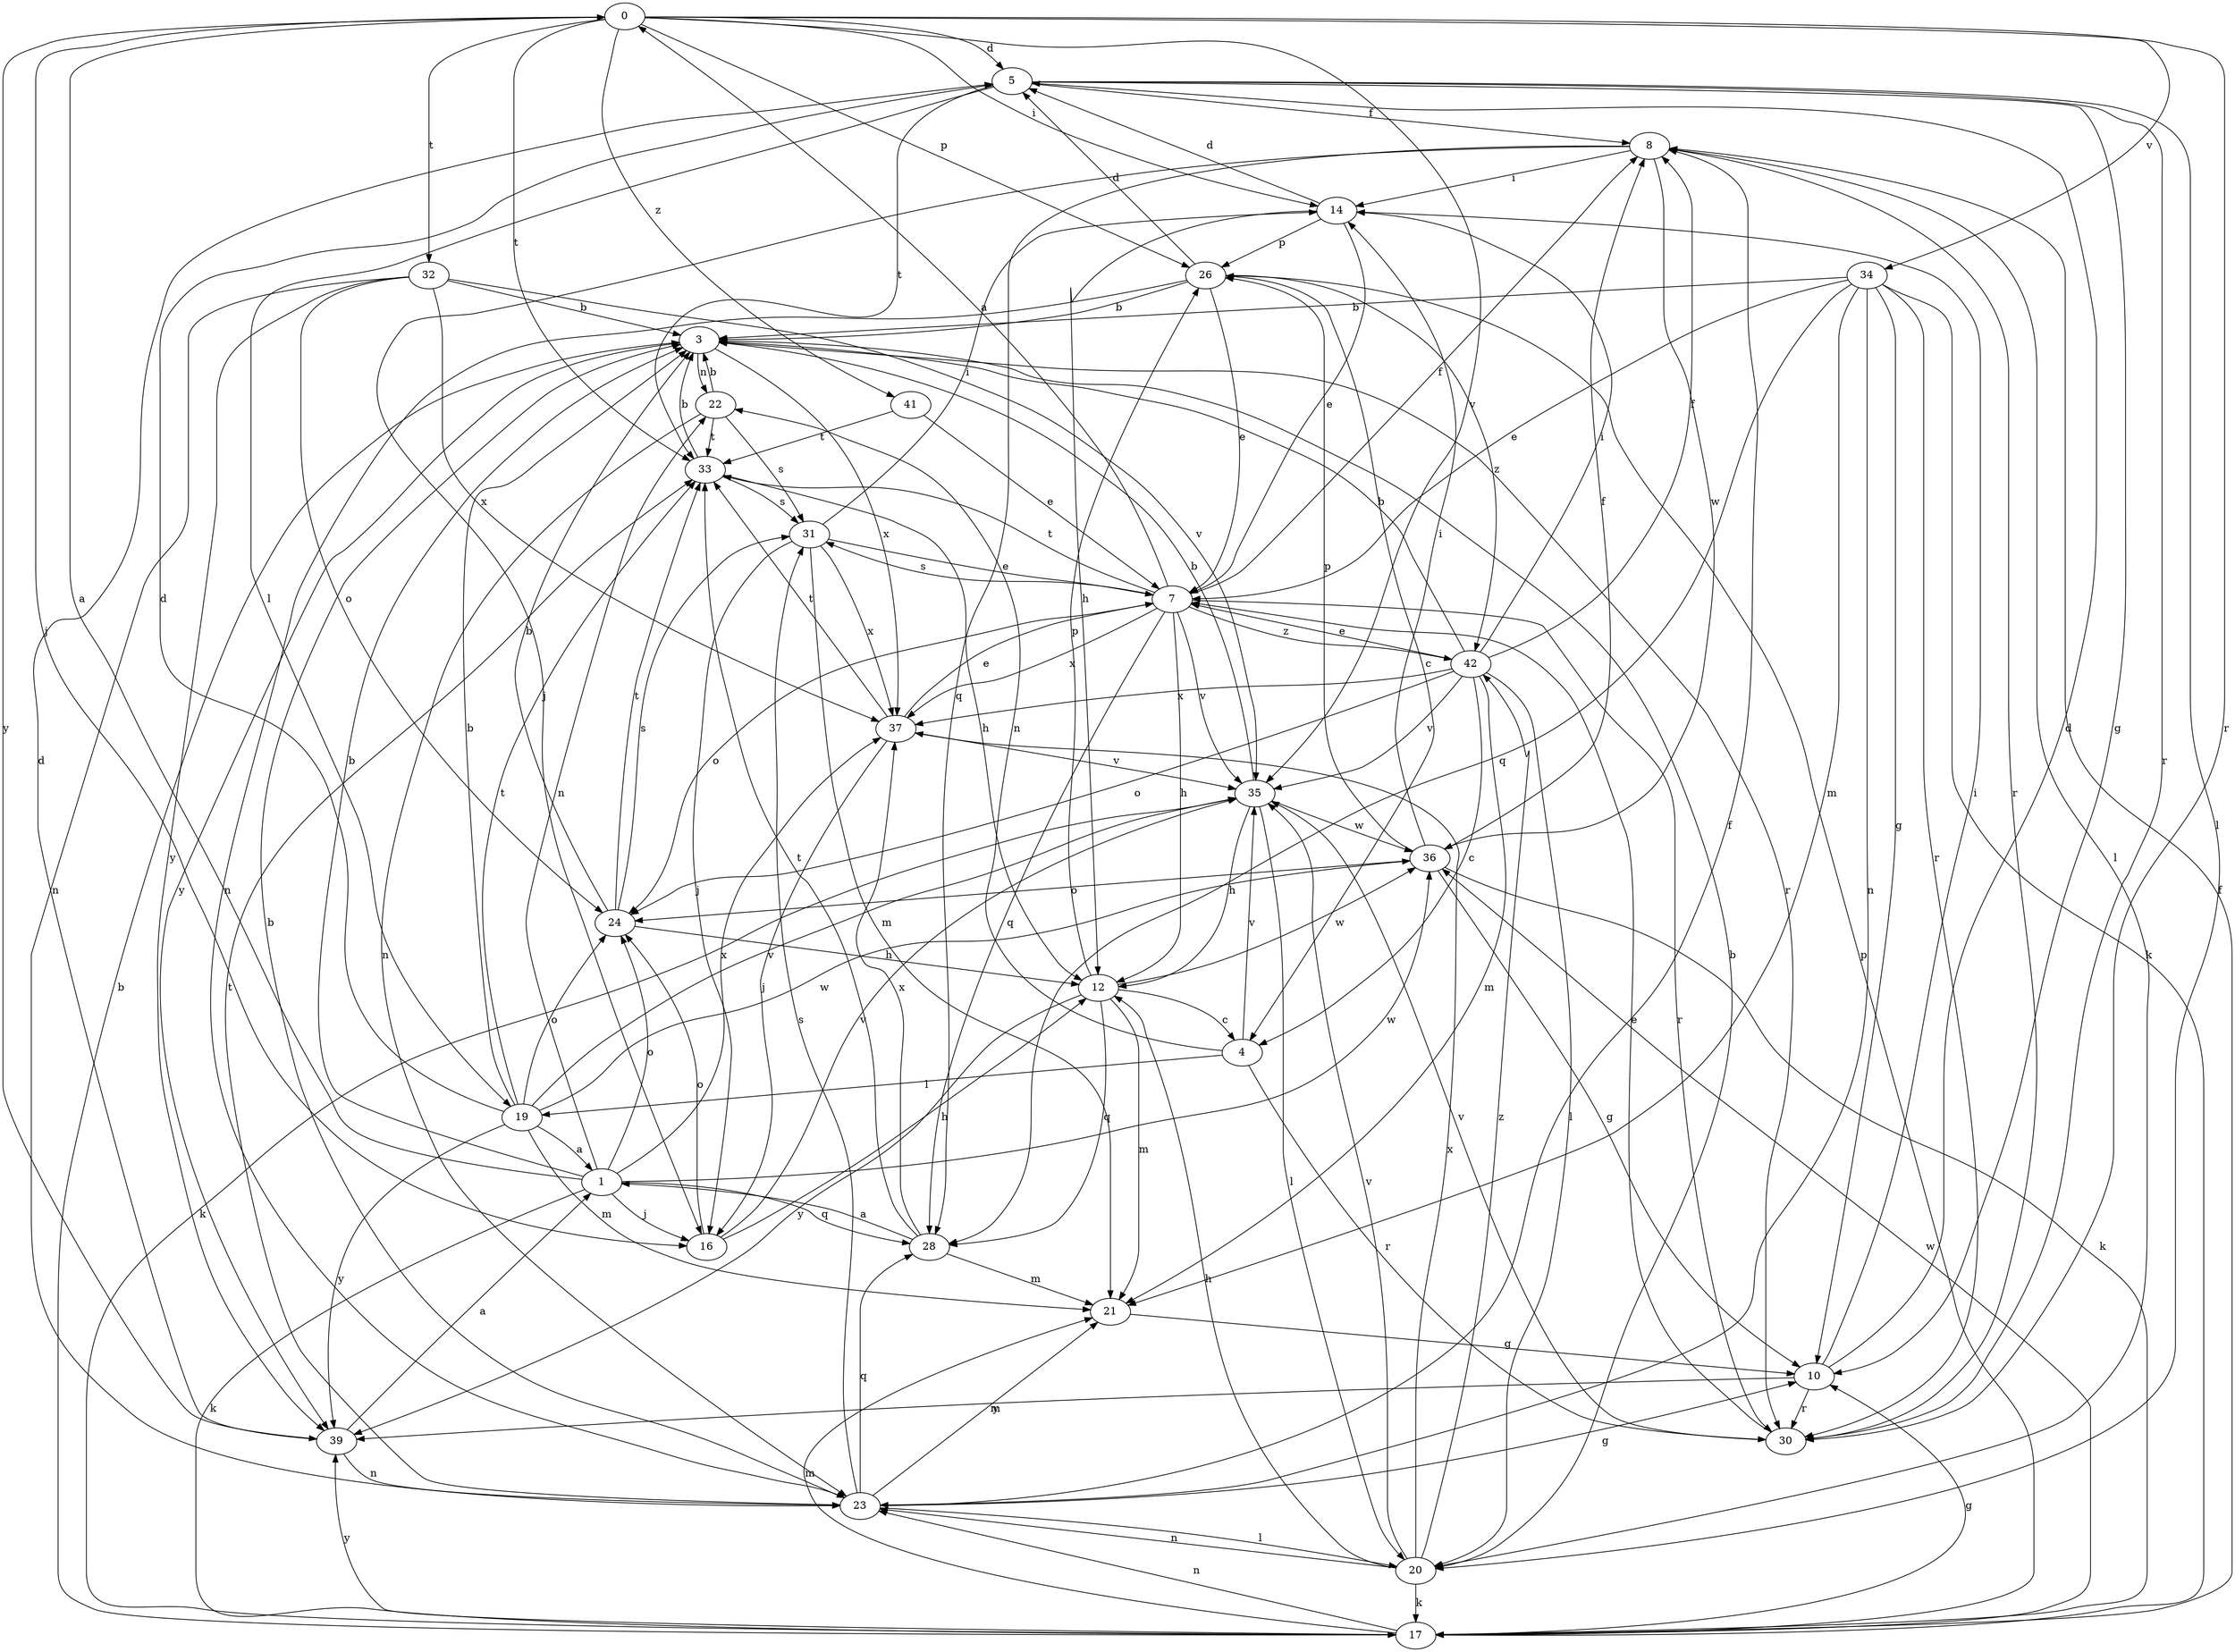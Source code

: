 strict digraph  {
0;
1;
3;
4;
5;
7;
8;
10;
12;
14;
16;
17;
19;
20;
21;
22;
23;
24;
26;
28;
30;
31;
32;
33;
34;
35;
36;
37;
39;
41;
42;
0 -> 5  [label=d];
0 -> 14  [label=i];
0 -> 16  [label=j];
0 -> 26  [label=p];
0 -> 30  [label=r];
0 -> 32  [label=t];
0 -> 33  [label=t];
0 -> 34  [label=v];
0 -> 35  [label=v];
0 -> 39  [label=y];
0 -> 41  [label=z];
1 -> 0  [label=a];
1 -> 3  [label=b];
1 -> 16  [label=j];
1 -> 17  [label=k];
1 -> 22  [label=n];
1 -> 24  [label=o];
1 -> 28  [label=q];
1 -> 36  [label=w];
1 -> 37  [label=x];
3 -> 22  [label=n];
3 -> 30  [label=r];
3 -> 37  [label=x];
3 -> 39  [label=y];
4 -> 19  [label=l];
4 -> 22  [label=n];
4 -> 30  [label=r];
4 -> 35  [label=v];
5 -> 8  [label=f];
5 -> 10  [label=g];
5 -> 19  [label=l];
5 -> 20  [label=l];
5 -> 30  [label=r];
5 -> 33  [label=t];
7 -> 0  [label=a];
7 -> 8  [label=f];
7 -> 12  [label=h];
7 -> 24  [label=o];
7 -> 28  [label=q];
7 -> 30  [label=r];
7 -> 31  [label=s];
7 -> 33  [label=t];
7 -> 35  [label=v];
7 -> 37  [label=x];
7 -> 42  [label=z];
8 -> 14  [label=i];
8 -> 16  [label=j];
8 -> 20  [label=l];
8 -> 28  [label=q];
8 -> 30  [label=r];
8 -> 36  [label=w];
10 -> 5  [label=d];
10 -> 14  [label=i];
10 -> 30  [label=r];
10 -> 39  [label=y];
12 -> 4  [label=c];
12 -> 21  [label=m];
12 -> 26  [label=p];
12 -> 28  [label=q];
12 -> 36  [label=w];
12 -> 39  [label=y];
14 -> 5  [label=d];
14 -> 7  [label=e];
14 -> 12  [label=h];
14 -> 26  [label=p];
16 -> 12  [label=h];
16 -> 24  [label=o];
16 -> 35  [label=v];
17 -> 3  [label=b];
17 -> 8  [label=f];
17 -> 10  [label=g];
17 -> 21  [label=m];
17 -> 23  [label=n];
17 -> 26  [label=p];
17 -> 36  [label=w];
17 -> 39  [label=y];
19 -> 1  [label=a];
19 -> 3  [label=b];
19 -> 5  [label=d];
19 -> 21  [label=m];
19 -> 24  [label=o];
19 -> 33  [label=t];
19 -> 35  [label=v];
19 -> 36  [label=w];
19 -> 39  [label=y];
20 -> 3  [label=b];
20 -> 12  [label=h];
20 -> 17  [label=k];
20 -> 23  [label=n];
20 -> 35  [label=v];
20 -> 37  [label=x];
20 -> 42  [label=z];
21 -> 10  [label=g];
22 -> 3  [label=b];
22 -> 23  [label=n];
22 -> 31  [label=s];
22 -> 33  [label=t];
23 -> 3  [label=b];
23 -> 8  [label=f];
23 -> 10  [label=g];
23 -> 20  [label=l];
23 -> 21  [label=m];
23 -> 28  [label=q];
23 -> 31  [label=s];
23 -> 33  [label=t];
24 -> 3  [label=b];
24 -> 12  [label=h];
24 -> 31  [label=s];
24 -> 33  [label=t];
26 -> 3  [label=b];
26 -> 4  [label=c];
26 -> 5  [label=d];
26 -> 7  [label=e];
26 -> 23  [label=n];
26 -> 42  [label=z];
28 -> 1  [label=a];
28 -> 21  [label=m];
28 -> 33  [label=t];
28 -> 37  [label=x];
30 -> 7  [label=e];
30 -> 35  [label=v];
31 -> 7  [label=e];
31 -> 14  [label=i];
31 -> 16  [label=j];
31 -> 21  [label=m];
31 -> 37  [label=x];
32 -> 3  [label=b];
32 -> 23  [label=n];
32 -> 24  [label=o];
32 -> 35  [label=v];
32 -> 37  [label=x];
32 -> 39  [label=y];
33 -> 3  [label=b];
33 -> 12  [label=h];
33 -> 31  [label=s];
34 -> 3  [label=b];
34 -> 7  [label=e];
34 -> 10  [label=g];
34 -> 17  [label=k];
34 -> 21  [label=m];
34 -> 23  [label=n];
34 -> 28  [label=q];
34 -> 30  [label=r];
35 -> 3  [label=b];
35 -> 12  [label=h];
35 -> 17  [label=k];
35 -> 20  [label=l];
35 -> 36  [label=w];
36 -> 8  [label=f];
36 -> 10  [label=g];
36 -> 14  [label=i];
36 -> 17  [label=k];
36 -> 24  [label=o];
36 -> 26  [label=p];
37 -> 7  [label=e];
37 -> 16  [label=j];
37 -> 33  [label=t];
37 -> 35  [label=v];
39 -> 1  [label=a];
39 -> 5  [label=d];
39 -> 23  [label=n];
41 -> 7  [label=e];
41 -> 33  [label=t];
42 -> 3  [label=b];
42 -> 4  [label=c];
42 -> 7  [label=e];
42 -> 8  [label=f];
42 -> 14  [label=i];
42 -> 20  [label=l];
42 -> 21  [label=m];
42 -> 24  [label=o];
42 -> 35  [label=v];
42 -> 37  [label=x];
}
